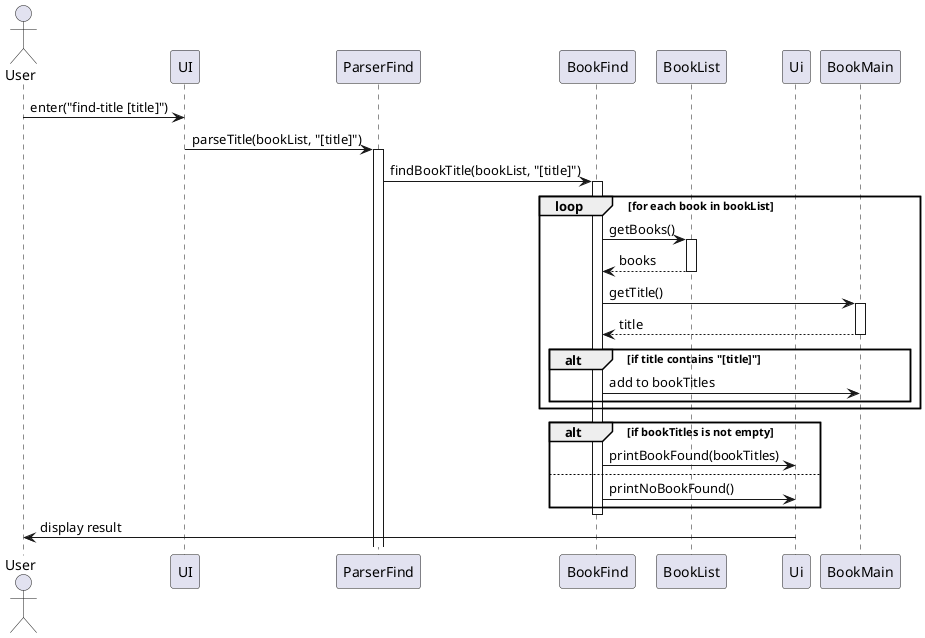 @startuml
actor User
participant "UI" as UI
participant "ParserFind" as ParserFind
participant "BookFind" as BookFind
participant "BookList" as BookList
participant "Ui" as Ui

User -> UI: enter("find-title [title]")
UI -> ParserFind: parseTitle(bookList, "[title]")
activate ParserFind

ParserFind -> BookFind: findBookTitle(bookList, "[title]")
activate BookFind

loop for each book in bookList
    BookFind -> BookList: getBooks()
    activate BookList
    BookList --> BookFind: books
    deactivate BookList

    BookFind -> BookMain: getTitle()
    activate BookMain
    BookMain --> BookFind: title
    deactivate BookMain

    alt if title contains "[title]"
        BookFind -> BookMain: add to bookTitles
    end
end

alt if bookTitles is not empty
    BookFind -> Ui: printBookFound(bookTitles)
else
    BookFind -> Ui: printNoBookFound()
end

deactivate BookFind
Ui -> User: display result
@enduml
